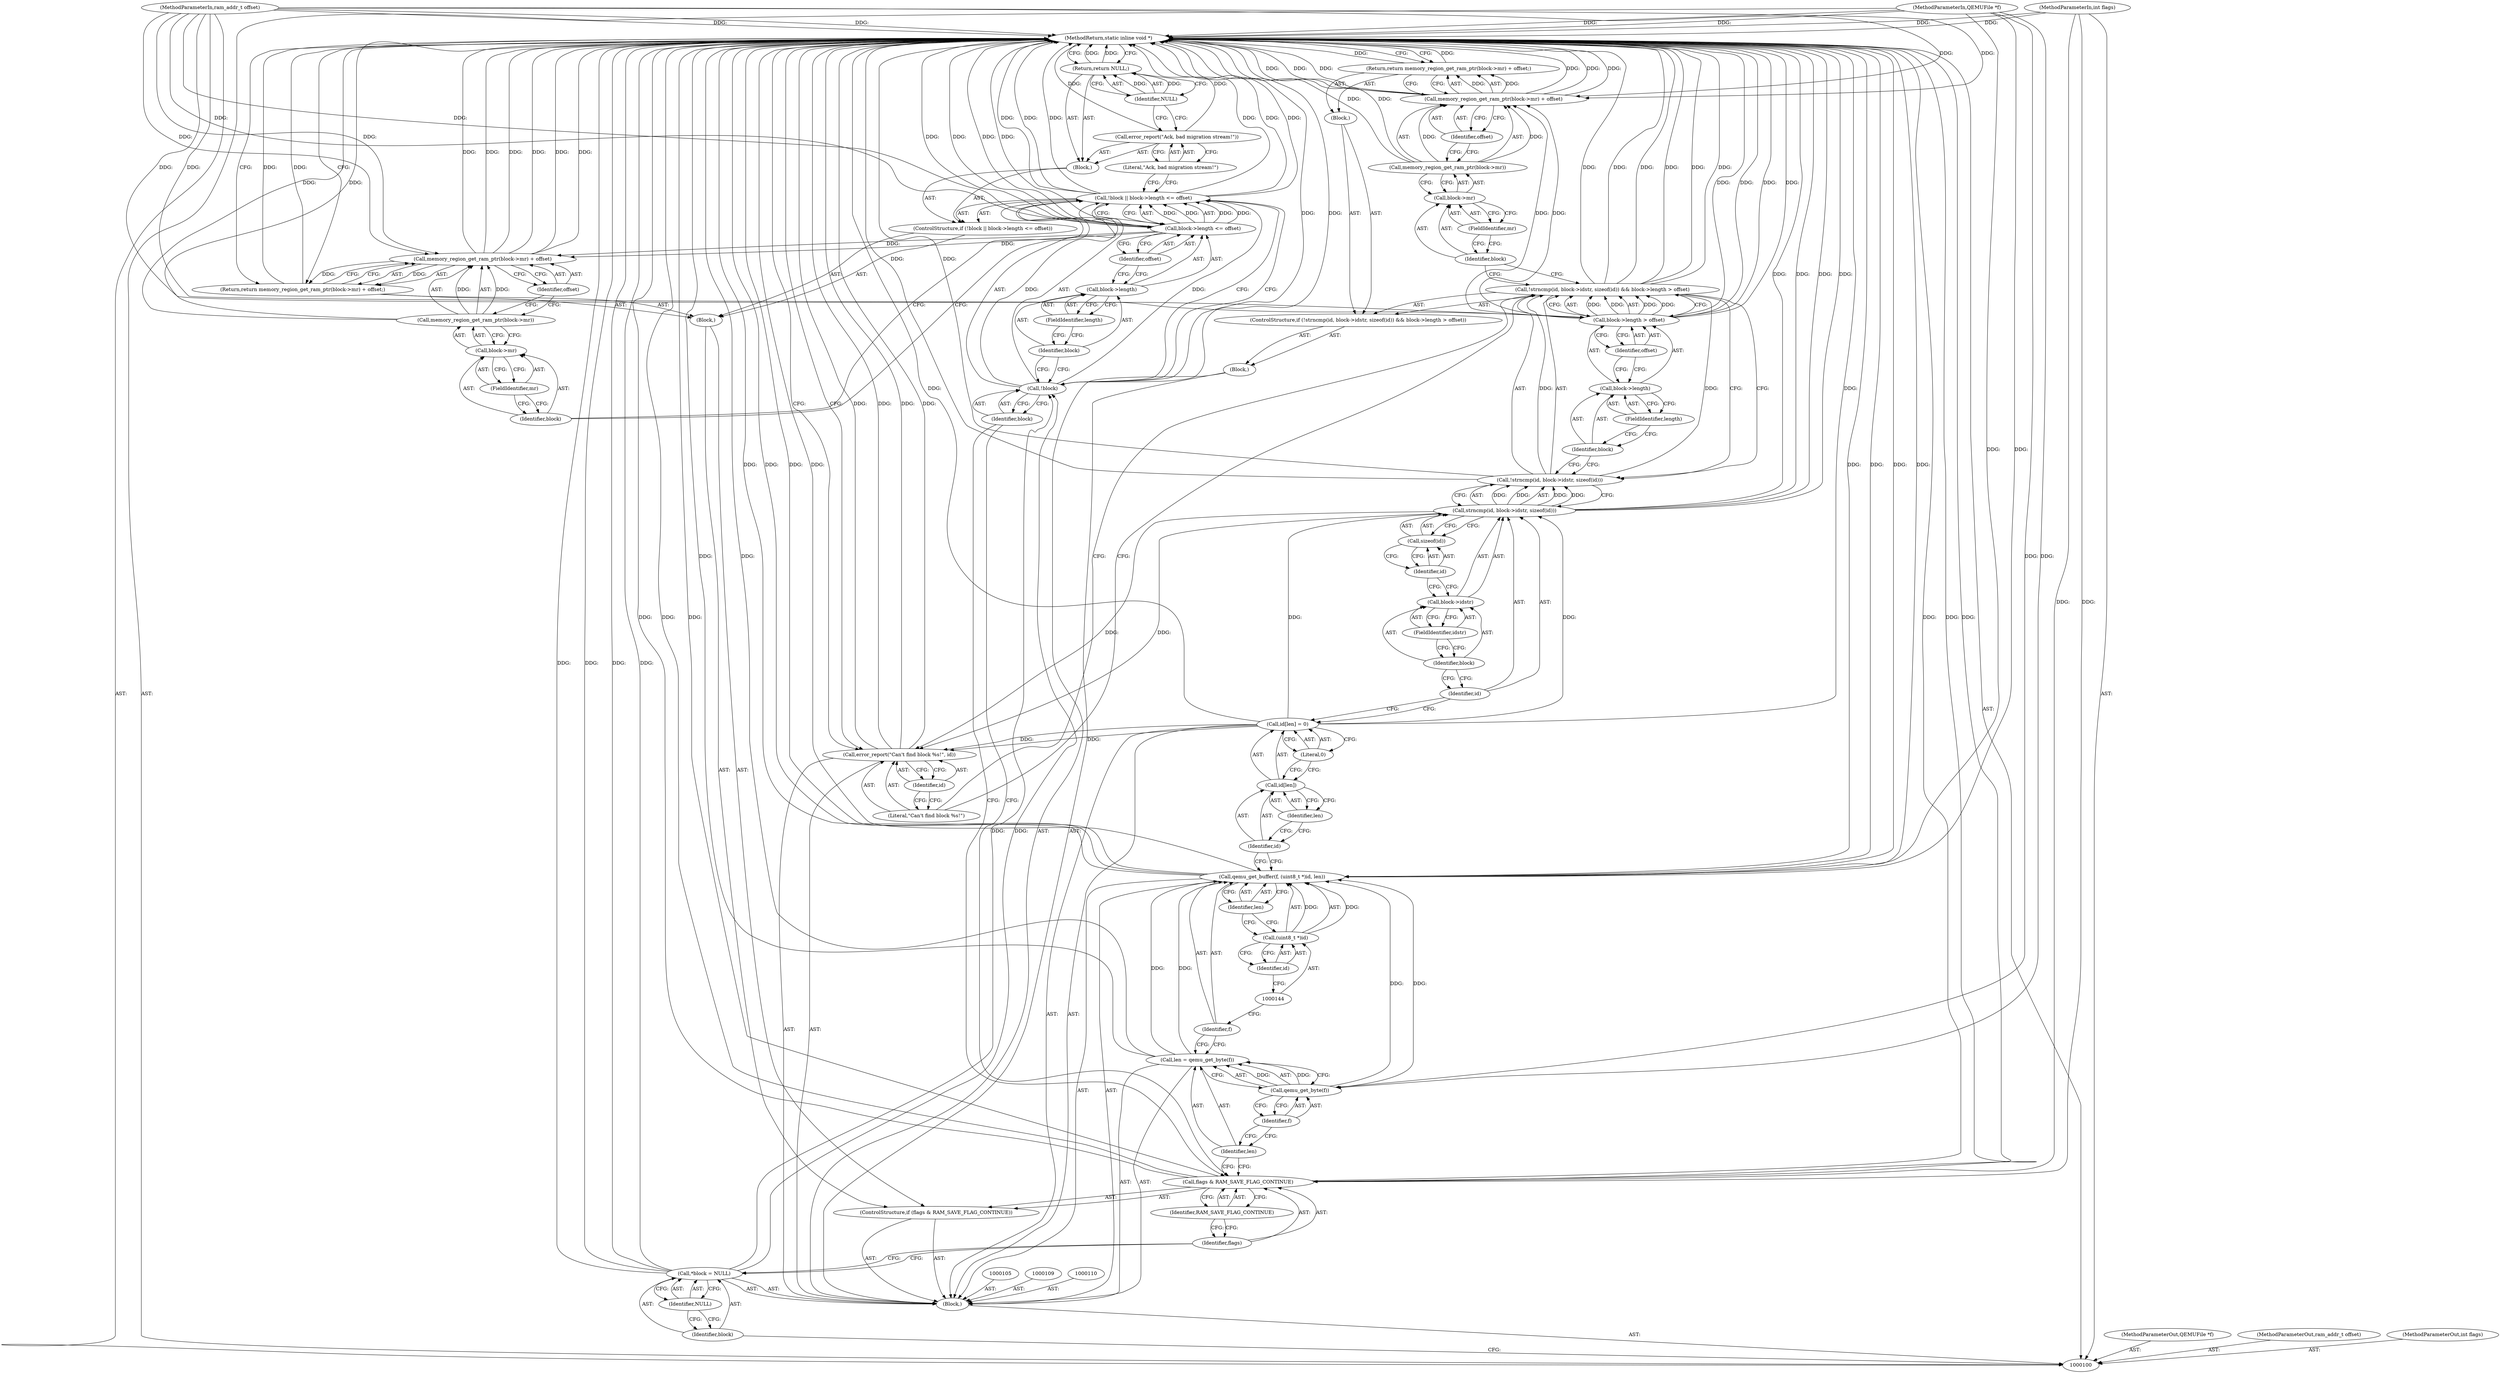 digraph "0_qemu_0be839a2701369f669532ea5884c15bead1c6e08" {
"1000179" [label="(MethodReturn,static inline void *)"];
"1000101" [label="(MethodParameterIn,QEMUFile *f)"];
"1000274" [label="(MethodParameterOut,QEMUFile *f)"];
"1000117" [label="(Call,!block || block->length <= offset)"];
"1000118" [label="(Call,!block)"];
"1000119" [label="(Identifier,block)"];
"1000120" [label="(Call,block->length <= offset)"];
"1000121" [label="(Call,block->length)"];
"1000122" [label="(Identifier,block)"];
"1000123" [label="(FieldIdentifier,length)"];
"1000124" [label="(Identifier,offset)"];
"1000125" [label="(Block,)"];
"1000116" [label="(ControlStructure,if (!block || block->length <= offset))"];
"1000126" [label="(Call,error_report(\"Ack, bad migration stream!\"))"];
"1000127" [label="(Literal,\"Ack, bad migration stream!\")"];
"1000128" [label="(Return,return NULL;)"];
"1000129" [label="(Identifier,NULL)"];
"1000131" [label="(Call,memory_region_get_ram_ptr(block->mr) + offset)"];
"1000132" [label="(Call,memory_region_get_ram_ptr(block->mr))"];
"1000133" [label="(Call,block->mr)"];
"1000134" [label="(Identifier,block)"];
"1000135" [label="(FieldIdentifier,mr)"];
"1000136" [label="(Identifier,offset)"];
"1000130" [label="(Return,return memory_region_get_ram_ptr(block->mr) + offset;)"];
"1000139" [label="(Call,qemu_get_byte(f))"];
"1000140" [label="(Identifier,f)"];
"1000137" [label="(Call,len = qemu_get_byte(f))"];
"1000138" [label="(Identifier,len)"];
"1000142" [label="(Identifier,f)"];
"1000143" [label="(Call,(uint8_t *)id)"];
"1000145" [label="(Identifier,id)"];
"1000146" [label="(Identifier,len)"];
"1000141" [label="(Call,qemu_get_buffer(f, (uint8_t *)id, len))"];
"1000102" [label="(MethodParameterIn,ram_addr_t offset)"];
"1000275" [label="(MethodParameterOut,ram_addr_t offset)"];
"1000151" [label="(Literal,0)"];
"1000147" [label="(Call,id[len] = 0)"];
"1000148" [label="(Call,id[len])"];
"1000149" [label="(Identifier,id)"];
"1000150" [label="(Identifier,len)"];
"1000152" [label="(Block,)"];
"1000154" [label="(Call,!strncmp(id, block->idstr, sizeof(id)) && block->length > offset)"];
"1000155" [label="(Call,!strncmp(id, block->idstr, sizeof(id)))"];
"1000156" [label="(Call,strncmp(id, block->idstr, sizeof(id)))"];
"1000157" [label="(Identifier,id)"];
"1000158" [label="(Call,block->idstr)"];
"1000159" [label="(Identifier,block)"];
"1000160" [label="(FieldIdentifier,idstr)"];
"1000161" [label="(Call,sizeof(id))"];
"1000162" [label="(Identifier,id)"];
"1000163" [label="(Call,block->length > offset)"];
"1000164" [label="(Call,block->length)"];
"1000165" [label="(Identifier,block)"];
"1000166" [label="(FieldIdentifier,length)"];
"1000167" [label="(Identifier,offset)"];
"1000168" [label="(Block,)"];
"1000153" [label="(ControlStructure,if (!strncmp(id, block->idstr, sizeof(id)) && block->length > offset))"];
"1000169" [label="(Return,return memory_region_get_ram_ptr(block->mr) + offset;)"];
"1000170" [label="(Call,memory_region_get_ram_ptr(block->mr) + offset)"];
"1000171" [label="(Call,memory_region_get_ram_ptr(block->mr))"];
"1000172" [label="(Call,block->mr)"];
"1000173" [label="(Identifier,block)"];
"1000174" [label="(FieldIdentifier,mr)"];
"1000175" [label="(Identifier,offset)"];
"1000177" [label="(Literal,\"Can't find block %s!\")"];
"1000178" [label="(Identifier,id)"];
"1000176" [label="(Call,error_report(\"Can't find block %s!\", id))"];
"1000103" [label="(MethodParameterIn,int flags)"];
"1000276" [label="(MethodParameterOut,int flags)"];
"1000104" [label="(Block,)"];
"1000106" [label="(Call,*block = NULL)"];
"1000107" [label="(Identifier,block)"];
"1000108" [label="(Identifier,NULL)"];
"1000114" [label="(Identifier,RAM_SAVE_FLAG_CONTINUE)"];
"1000115" [label="(Block,)"];
"1000111" [label="(ControlStructure,if (flags & RAM_SAVE_FLAG_CONTINUE))"];
"1000112" [label="(Call,flags & RAM_SAVE_FLAG_CONTINUE)"];
"1000113" [label="(Identifier,flags)"];
"1000179" -> "1000100"  [label="AST: "];
"1000179" -> "1000128"  [label="CFG: "];
"1000179" -> "1000130"  [label="CFG: "];
"1000179" -> "1000169"  [label="CFG: "];
"1000179" -> "1000176"  [label="CFG: "];
"1000169" -> "1000179"  [label="DDG: "];
"1000106" -> "1000179"  [label="DDG: "];
"1000106" -> "1000179"  [label="DDG: "];
"1000156" -> "1000179"  [label="DDG: "];
"1000156" -> "1000179"  [label="DDG: "];
"1000112" -> "1000179"  [label="DDG: "];
"1000112" -> "1000179"  [label="DDG: "];
"1000112" -> "1000179"  [label="DDG: "];
"1000120" -> "1000179"  [label="DDG: "];
"1000120" -> "1000179"  [label="DDG: "];
"1000117" -> "1000179"  [label="DDG: "];
"1000117" -> "1000179"  [label="DDG: "];
"1000117" -> "1000179"  [label="DDG: "];
"1000154" -> "1000179"  [label="DDG: "];
"1000154" -> "1000179"  [label="DDG: "];
"1000154" -> "1000179"  [label="DDG: "];
"1000170" -> "1000179"  [label="DDG: "];
"1000170" -> "1000179"  [label="DDG: "];
"1000170" -> "1000179"  [label="DDG: "];
"1000155" -> "1000179"  [label="DDG: "];
"1000118" -> "1000179"  [label="DDG: "];
"1000176" -> "1000179"  [label="DDG: "];
"1000176" -> "1000179"  [label="DDG: "];
"1000163" -> "1000179"  [label="DDG: "];
"1000163" -> "1000179"  [label="DDG: "];
"1000126" -> "1000179"  [label="DDG: "];
"1000171" -> "1000179"  [label="DDG: "];
"1000141" -> "1000179"  [label="DDG: "];
"1000141" -> "1000179"  [label="DDG: "];
"1000141" -> "1000179"  [label="DDG: "];
"1000141" -> "1000179"  [label="DDG: "];
"1000131" -> "1000179"  [label="DDG: "];
"1000131" -> "1000179"  [label="DDG: "];
"1000131" -> "1000179"  [label="DDG: "];
"1000137" -> "1000179"  [label="DDG: "];
"1000103" -> "1000179"  [label="DDG: "];
"1000147" -> "1000179"  [label="DDG: "];
"1000132" -> "1000179"  [label="DDG: "];
"1000102" -> "1000179"  [label="DDG: "];
"1000101" -> "1000179"  [label="DDG: "];
"1000130" -> "1000179"  [label="DDG: "];
"1000128" -> "1000179"  [label="DDG: "];
"1000101" -> "1000100"  [label="AST: "];
"1000101" -> "1000179"  [label="DDG: "];
"1000101" -> "1000139"  [label="DDG: "];
"1000101" -> "1000141"  [label="DDG: "];
"1000274" -> "1000100"  [label="AST: "];
"1000117" -> "1000116"  [label="AST: "];
"1000117" -> "1000118"  [label="CFG: "];
"1000117" -> "1000120"  [label="CFG: "];
"1000118" -> "1000117"  [label="AST: "];
"1000120" -> "1000117"  [label="AST: "];
"1000127" -> "1000117"  [label="CFG: "];
"1000134" -> "1000117"  [label="CFG: "];
"1000117" -> "1000179"  [label="DDG: "];
"1000117" -> "1000179"  [label="DDG: "];
"1000117" -> "1000179"  [label="DDG: "];
"1000118" -> "1000117"  [label="DDG: "];
"1000120" -> "1000117"  [label="DDG: "];
"1000120" -> "1000117"  [label="DDG: "];
"1000118" -> "1000117"  [label="AST: "];
"1000118" -> "1000119"  [label="CFG: "];
"1000119" -> "1000118"  [label="AST: "];
"1000122" -> "1000118"  [label="CFG: "];
"1000117" -> "1000118"  [label="CFG: "];
"1000118" -> "1000179"  [label="DDG: "];
"1000118" -> "1000117"  [label="DDG: "];
"1000106" -> "1000118"  [label="DDG: "];
"1000119" -> "1000118"  [label="AST: "];
"1000119" -> "1000112"  [label="CFG: "];
"1000118" -> "1000119"  [label="CFG: "];
"1000120" -> "1000117"  [label="AST: "];
"1000120" -> "1000124"  [label="CFG: "];
"1000121" -> "1000120"  [label="AST: "];
"1000124" -> "1000120"  [label="AST: "];
"1000117" -> "1000120"  [label="CFG: "];
"1000120" -> "1000179"  [label="DDG: "];
"1000120" -> "1000179"  [label="DDG: "];
"1000120" -> "1000117"  [label="DDG: "];
"1000120" -> "1000117"  [label="DDG: "];
"1000102" -> "1000120"  [label="DDG: "];
"1000120" -> "1000131"  [label="DDG: "];
"1000121" -> "1000120"  [label="AST: "];
"1000121" -> "1000123"  [label="CFG: "];
"1000122" -> "1000121"  [label="AST: "];
"1000123" -> "1000121"  [label="AST: "];
"1000124" -> "1000121"  [label="CFG: "];
"1000122" -> "1000121"  [label="AST: "];
"1000122" -> "1000118"  [label="CFG: "];
"1000123" -> "1000122"  [label="CFG: "];
"1000123" -> "1000121"  [label="AST: "];
"1000123" -> "1000122"  [label="CFG: "];
"1000121" -> "1000123"  [label="CFG: "];
"1000124" -> "1000120"  [label="AST: "];
"1000124" -> "1000121"  [label="CFG: "];
"1000120" -> "1000124"  [label="CFG: "];
"1000125" -> "1000116"  [label="AST: "];
"1000126" -> "1000125"  [label="AST: "];
"1000128" -> "1000125"  [label="AST: "];
"1000116" -> "1000115"  [label="AST: "];
"1000117" -> "1000116"  [label="AST: "];
"1000125" -> "1000116"  [label="AST: "];
"1000126" -> "1000125"  [label="AST: "];
"1000126" -> "1000127"  [label="CFG: "];
"1000127" -> "1000126"  [label="AST: "];
"1000129" -> "1000126"  [label="CFG: "];
"1000126" -> "1000179"  [label="DDG: "];
"1000127" -> "1000126"  [label="AST: "];
"1000127" -> "1000117"  [label="CFG: "];
"1000126" -> "1000127"  [label="CFG: "];
"1000128" -> "1000125"  [label="AST: "];
"1000128" -> "1000129"  [label="CFG: "];
"1000129" -> "1000128"  [label="AST: "];
"1000179" -> "1000128"  [label="CFG: "];
"1000128" -> "1000179"  [label="DDG: "];
"1000129" -> "1000128"  [label="DDG: "];
"1000129" -> "1000128"  [label="AST: "];
"1000129" -> "1000126"  [label="CFG: "];
"1000128" -> "1000129"  [label="CFG: "];
"1000129" -> "1000128"  [label="DDG: "];
"1000131" -> "1000130"  [label="AST: "];
"1000131" -> "1000136"  [label="CFG: "];
"1000132" -> "1000131"  [label="AST: "];
"1000136" -> "1000131"  [label="AST: "];
"1000130" -> "1000131"  [label="CFG: "];
"1000131" -> "1000179"  [label="DDG: "];
"1000131" -> "1000179"  [label="DDG: "];
"1000131" -> "1000179"  [label="DDG: "];
"1000131" -> "1000130"  [label="DDG: "];
"1000132" -> "1000131"  [label="DDG: "];
"1000120" -> "1000131"  [label="DDG: "];
"1000102" -> "1000131"  [label="DDG: "];
"1000132" -> "1000131"  [label="AST: "];
"1000132" -> "1000133"  [label="CFG: "];
"1000133" -> "1000132"  [label="AST: "];
"1000136" -> "1000132"  [label="CFG: "];
"1000132" -> "1000179"  [label="DDG: "];
"1000132" -> "1000131"  [label="DDG: "];
"1000133" -> "1000132"  [label="AST: "];
"1000133" -> "1000135"  [label="CFG: "];
"1000134" -> "1000133"  [label="AST: "];
"1000135" -> "1000133"  [label="AST: "];
"1000132" -> "1000133"  [label="CFG: "];
"1000134" -> "1000133"  [label="AST: "];
"1000134" -> "1000117"  [label="CFG: "];
"1000135" -> "1000134"  [label="CFG: "];
"1000135" -> "1000133"  [label="AST: "];
"1000135" -> "1000134"  [label="CFG: "];
"1000133" -> "1000135"  [label="CFG: "];
"1000136" -> "1000131"  [label="AST: "];
"1000136" -> "1000132"  [label="CFG: "];
"1000131" -> "1000136"  [label="CFG: "];
"1000130" -> "1000115"  [label="AST: "];
"1000130" -> "1000131"  [label="CFG: "];
"1000131" -> "1000130"  [label="AST: "];
"1000179" -> "1000130"  [label="CFG: "];
"1000130" -> "1000179"  [label="DDG: "];
"1000131" -> "1000130"  [label="DDG: "];
"1000139" -> "1000137"  [label="AST: "];
"1000139" -> "1000140"  [label="CFG: "];
"1000140" -> "1000139"  [label="AST: "];
"1000137" -> "1000139"  [label="CFG: "];
"1000139" -> "1000137"  [label="DDG: "];
"1000101" -> "1000139"  [label="DDG: "];
"1000139" -> "1000141"  [label="DDG: "];
"1000140" -> "1000139"  [label="AST: "];
"1000140" -> "1000138"  [label="CFG: "];
"1000139" -> "1000140"  [label="CFG: "];
"1000137" -> "1000104"  [label="AST: "];
"1000137" -> "1000139"  [label="CFG: "];
"1000138" -> "1000137"  [label="AST: "];
"1000139" -> "1000137"  [label="AST: "];
"1000142" -> "1000137"  [label="CFG: "];
"1000137" -> "1000179"  [label="DDG: "];
"1000139" -> "1000137"  [label="DDG: "];
"1000137" -> "1000141"  [label="DDG: "];
"1000138" -> "1000137"  [label="AST: "];
"1000138" -> "1000112"  [label="CFG: "];
"1000140" -> "1000138"  [label="CFG: "];
"1000142" -> "1000141"  [label="AST: "];
"1000142" -> "1000137"  [label="CFG: "];
"1000144" -> "1000142"  [label="CFG: "];
"1000143" -> "1000141"  [label="AST: "];
"1000143" -> "1000145"  [label="CFG: "];
"1000144" -> "1000143"  [label="AST: "];
"1000145" -> "1000143"  [label="AST: "];
"1000146" -> "1000143"  [label="CFG: "];
"1000143" -> "1000141"  [label="DDG: "];
"1000145" -> "1000143"  [label="AST: "];
"1000145" -> "1000144"  [label="CFG: "];
"1000143" -> "1000145"  [label="CFG: "];
"1000146" -> "1000141"  [label="AST: "];
"1000146" -> "1000143"  [label="CFG: "];
"1000141" -> "1000146"  [label="CFG: "];
"1000141" -> "1000104"  [label="AST: "];
"1000141" -> "1000146"  [label="CFG: "];
"1000142" -> "1000141"  [label="AST: "];
"1000143" -> "1000141"  [label="AST: "];
"1000146" -> "1000141"  [label="AST: "];
"1000149" -> "1000141"  [label="CFG: "];
"1000141" -> "1000179"  [label="DDG: "];
"1000141" -> "1000179"  [label="DDG: "];
"1000141" -> "1000179"  [label="DDG: "];
"1000141" -> "1000179"  [label="DDG: "];
"1000139" -> "1000141"  [label="DDG: "];
"1000101" -> "1000141"  [label="DDG: "];
"1000143" -> "1000141"  [label="DDG: "];
"1000137" -> "1000141"  [label="DDG: "];
"1000102" -> "1000100"  [label="AST: "];
"1000102" -> "1000179"  [label="DDG: "];
"1000102" -> "1000120"  [label="DDG: "];
"1000102" -> "1000131"  [label="DDG: "];
"1000102" -> "1000163"  [label="DDG: "];
"1000102" -> "1000170"  [label="DDG: "];
"1000275" -> "1000100"  [label="AST: "];
"1000151" -> "1000147"  [label="AST: "];
"1000151" -> "1000148"  [label="CFG: "];
"1000147" -> "1000151"  [label="CFG: "];
"1000147" -> "1000104"  [label="AST: "];
"1000147" -> "1000151"  [label="CFG: "];
"1000148" -> "1000147"  [label="AST: "];
"1000151" -> "1000147"  [label="AST: "];
"1000157" -> "1000147"  [label="CFG: "];
"1000147" -> "1000179"  [label="DDG: "];
"1000147" -> "1000156"  [label="DDG: "];
"1000147" -> "1000176"  [label="DDG: "];
"1000148" -> "1000147"  [label="AST: "];
"1000148" -> "1000150"  [label="CFG: "];
"1000149" -> "1000148"  [label="AST: "];
"1000150" -> "1000148"  [label="AST: "];
"1000151" -> "1000148"  [label="CFG: "];
"1000149" -> "1000148"  [label="AST: "];
"1000149" -> "1000141"  [label="CFG: "];
"1000150" -> "1000149"  [label="CFG: "];
"1000150" -> "1000148"  [label="AST: "];
"1000150" -> "1000149"  [label="CFG: "];
"1000148" -> "1000150"  [label="CFG: "];
"1000152" -> "1000104"  [label="AST: "];
"1000153" -> "1000152"  [label="AST: "];
"1000154" -> "1000153"  [label="AST: "];
"1000154" -> "1000155"  [label="CFG: "];
"1000154" -> "1000163"  [label="CFG: "];
"1000155" -> "1000154"  [label="AST: "];
"1000163" -> "1000154"  [label="AST: "];
"1000173" -> "1000154"  [label="CFG: "];
"1000177" -> "1000154"  [label="CFG: "];
"1000154" -> "1000179"  [label="DDG: "];
"1000154" -> "1000179"  [label="DDG: "];
"1000154" -> "1000179"  [label="DDG: "];
"1000155" -> "1000154"  [label="DDG: "];
"1000163" -> "1000154"  [label="DDG: "];
"1000163" -> "1000154"  [label="DDG: "];
"1000155" -> "1000154"  [label="AST: "];
"1000155" -> "1000156"  [label="CFG: "];
"1000156" -> "1000155"  [label="AST: "];
"1000165" -> "1000155"  [label="CFG: "];
"1000154" -> "1000155"  [label="CFG: "];
"1000155" -> "1000179"  [label="DDG: "];
"1000155" -> "1000154"  [label="DDG: "];
"1000156" -> "1000155"  [label="DDG: "];
"1000156" -> "1000155"  [label="DDG: "];
"1000156" -> "1000155"  [label="AST: "];
"1000156" -> "1000161"  [label="CFG: "];
"1000157" -> "1000156"  [label="AST: "];
"1000158" -> "1000156"  [label="AST: "];
"1000161" -> "1000156"  [label="AST: "];
"1000155" -> "1000156"  [label="CFG: "];
"1000156" -> "1000179"  [label="DDG: "];
"1000156" -> "1000179"  [label="DDG: "];
"1000156" -> "1000155"  [label="DDG: "];
"1000156" -> "1000155"  [label="DDG: "];
"1000147" -> "1000156"  [label="DDG: "];
"1000156" -> "1000176"  [label="DDG: "];
"1000157" -> "1000156"  [label="AST: "];
"1000157" -> "1000147"  [label="CFG: "];
"1000159" -> "1000157"  [label="CFG: "];
"1000158" -> "1000156"  [label="AST: "];
"1000158" -> "1000160"  [label="CFG: "];
"1000159" -> "1000158"  [label="AST: "];
"1000160" -> "1000158"  [label="AST: "];
"1000162" -> "1000158"  [label="CFG: "];
"1000159" -> "1000158"  [label="AST: "];
"1000159" -> "1000157"  [label="CFG: "];
"1000160" -> "1000159"  [label="CFG: "];
"1000160" -> "1000158"  [label="AST: "];
"1000160" -> "1000159"  [label="CFG: "];
"1000158" -> "1000160"  [label="CFG: "];
"1000161" -> "1000156"  [label="AST: "];
"1000161" -> "1000162"  [label="CFG: "];
"1000162" -> "1000161"  [label="AST: "];
"1000156" -> "1000161"  [label="CFG: "];
"1000162" -> "1000161"  [label="AST: "];
"1000162" -> "1000158"  [label="CFG: "];
"1000161" -> "1000162"  [label="CFG: "];
"1000163" -> "1000154"  [label="AST: "];
"1000163" -> "1000167"  [label="CFG: "];
"1000164" -> "1000163"  [label="AST: "];
"1000167" -> "1000163"  [label="AST: "];
"1000154" -> "1000163"  [label="CFG: "];
"1000163" -> "1000179"  [label="DDG: "];
"1000163" -> "1000179"  [label="DDG: "];
"1000163" -> "1000154"  [label="DDG: "];
"1000163" -> "1000154"  [label="DDG: "];
"1000102" -> "1000163"  [label="DDG: "];
"1000163" -> "1000170"  [label="DDG: "];
"1000164" -> "1000163"  [label="AST: "];
"1000164" -> "1000166"  [label="CFG: "];
"1000165" -> "1000164"  [label="AST: "];
"1000166" -> "1000164"  [label="AST: "];
"1000167" -> "1000164"  [label="CFG: "];
"1000165" -> "1000164"  [label="AST: "];
"1000165" -> "1000155"  [label="CFG: "];
"1000166" -> "1000165"  [label="CFG: "];
"1000166" -> "1000164"  [label="AST: "];
"1000166" -> "1000165"  [label="CFG: "];
"1000164" -> "1000166"  [label="CFG: "];
"1000167" -> "1000163"  [label="AST: "];
"1000167" -> "1000164"  [label="CFG: "];
"1000163" -> "1000167"  [label="CFG: "];
"1000168" -> "1000153"  [label="AST: "];
"1000169" -> "1000168"  [label="AST: "];
"1000153" -> "1000152"  [label="AST: "];
"1000154" -> "1000153"  [label="AST: "];
"1000168" -> "1000153"  [label="AST: "];
"1000169" -> "1000168"  [label="AST: "];
"1000169" -> "1000170"  [label="CFG: "];
"1000170" -> "1000169"  [label="AST: "];
"1000179" -> "1000169"  [label="CFG: "];
"1000169" -> "1000179"  [label="DDG: "];
"1000170" -> "1000169"  [label="DDG: "];
"1000170" -> "1000169"  [label="AST: "];
"1000170" -> "1000175"  [label="CFG: "];
"1000171" -> "1000170"  [label="AST: "];
"1000175" -> "1000170"  [label="AST: "];
"1000169" -> "1000170"  [label="CFG: "];
"1000170" -> "1000179"  [label="DDG: "];
"1000170" -> "1000179"  [label="DDG: "];
"1000170" -> "1000179"  [label="DDG: "];
"1000170" -> "1000169"  [label="DDG: "];
"1000171" -> "1000170"  [label="DDG: "];
"1000163" -> "1000170"  [label="DDG: "];
"1000102" -> "1000170"  [label="DDG: "];
"1000171" -> "1000170"  [label="AST: "];
"1000171" -> "1000172"  [label="CFG: "];
"1000172" -> "1000171"  [label="AST: "];
"1000175" -> "1000171"  [label="CFG: "];
"1000171" -> "1000179"  [label="DDG: "];
"1000171" -> "1000170"  [label="DDG: "];
"1000172" -> "1000171"  [label="AST: "];
"1000172" -> "1000174"  [label="CFG: "];
"1000173" -> "1000172"  [label="AST: "];
"1000174" -> "1000172"  [label="AST: "];
"1000171" -> "1000172"  [label="CFG: "];
"1000173" -> "1000172"  [label="AST: "];
"1000173" -> "1000154"  [label="CFG: "];
"1000174" -> "1000173"  [label="CFG: "];
"1000174" -> "1000172"  [label="AST: "];
"1000174" -> "1000173"  [label="CFG: "];
"1000172" -> "1000174"  [label="CFG: "];
"1000175" -> "1000170"  [label="AST: "];
"1000175" -> "1000171"  [label="CFG: "];
"1000170" -> "1000175"  [label="CFG: "];
"1000177" -> "1000176"  [label="AST: "];
"1000177" -> "1000154"  [label="CFG: "];
"1000178" -> "1000177"  [label="CFG: "];
"1000178" -> "1000176"  [label="AST: "];
"1000178" -> "1000177"  [label="CFG: "];
"1000176" -> "1000178"  [label="CFG: "];
"1000176" -> "1000104"  [label="AST: "];
"1000176" -> "1000178"  [label="CFG: "];
"1000177" -> "1000176"  [label="AST: "];
"1000178" -> "1000176"  [label="AST: "];
"1000179" -> "1000176"  [label="CFG: "];
"1000176" -> "1000179"  [label="DDG: "];
"1000176" -> "1000179"  [label="DDG: "];
"1000156" -> "1000176"  [label="DDG: "];
"1000147" -> "1000176"  [label="DDG: "];
"1000103" -> "1000100"  [label="AST: "];
"1000103" -> "1000179"  [label="DDG: "];
"1000103" -> "1000112"  [label="DDG: "];
"1000276" -> "1000100"  [label="AST: "];
"1000104" -> "1000100"  [label="AST: "];
"1000105" -> "1000104"  [label="AST: "];
"1000106" -> "1000104"  [label="AST: "];
"1000109" -> "1000104"  [label="AST: "];
"1000110" -> "1000104"  [label="AST: "];
"1000111" -> "1000104"  [label="AST: "];
"1000137" -> "1000104"  [label="AST: "];
"1000141" -> "1000104"  [label="AST: "];
"1000147" -> "1000104"  [label="AST: "];
"1000152" -> "1000104"  [label="AST: "];
"1000176" -> "1000104"  [label="AST: "];
"1000106" -> "1000104"  [label="AST: "];
"1000106" -> "1000108"  [label="CFG: "];
"1000107" -> "1000106"  [label="AST: "];
"1000108" -> "1000106"  [label="AST: "];
"1000113" -> "1000106"  [label="CFG: "];
"1000106" -> "1000179"  [label="DDG: "];
"1000106" -> "1000179"  [label="DDG: "];
"1000106" -> "1000118"  [label="DDG: "];
"1000107" -> "1000106"  [label="AST: "];
"1000107" -> "1000100"  [label="CFG: "];
"1000108" -> "1000107"  [label="CFG: "];
"1000108" -> "1000106"  [label="AST: "];
"1000108" -> "1000107"  [label="CFG: "];
"1000106" -> "1000108"  [label="CFG: "];
"1000114" -> "1000112"  [label="AST: "];
"1000114" -> "1000113"  [label="CFG: "];
"1000112" -> "1000114"  [label="CFG: "];
"1000115" -> "1000111"  [label="AST: "];
"1000116" -> "1000115"  [label="AST: "];
"1000130" -> "1000115"  [label="AST: "];
"1000111" -> "1000104"  [label="AST: "];
"1000112" -> "1000111"  [label="AST: "];
"1000115" -> "1000111"  [label="AST: "];
"1000112" -> "1000111"  [label="AST: "];
"1000112" -> "1000114"  [label="CFG: "];
"1000113" -> "1000112"  [label="AST: "];
"1000114" -> "1000112"  [label="AST: "];
"1000119" -> "1000112"  [label="CFG: "];
"1000138" -> "1000112"  [label="CFG: "];
"1000112" -> "1000179"  [label="DDG: "];
"1000112" -> "1000179"  [label="DDG: "];
"1000112" -> "1000179"  [label="DDG: "];
"1000103" -> "1000112"  [label="DDG: "];
"1000113" -> "1000112"  [label="AST: "];
"1000113" -> "1000106"  [label="CFG: "];
"1000114" -> "1000113"  [label="CFG: "];
}
